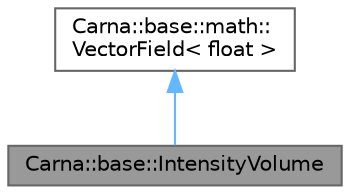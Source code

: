 digraph "Carna::base::IntensityVolume"
{
 // LATEX_PDF_SIZE
  bgcolor="transparent";
  edge [fontname=Helvetica,fontsize=10,labelfontname=Helvetica,labelfontsize=10];
  node [fontname=Helvetica,fontsize=10,shape=box,height=0.2,width=0.4];
  Node1 [id="Node000001",label="Carna::base::IntensityVolume",height=0.2,width=0.4,color="gray40", fillcolor="grey60", style="filled", fontcolor="black",tooltip="Defines interface to  volume data."];
  Node2 -> Node1 [id="edge1_Node000001_Node000002",dir="back",color="steelblue1",style="solid",tooltip=" "];
  Node2 [id="Node000002",label="Carna::base::math::\lVectorField\< float \>",height=0.2,width=0.4,color="gray40", fillcolor="white", style="filled",URL="$classCarna_1_1base_1_1math_1_1VectorField.html",tooltip=" "];
}
